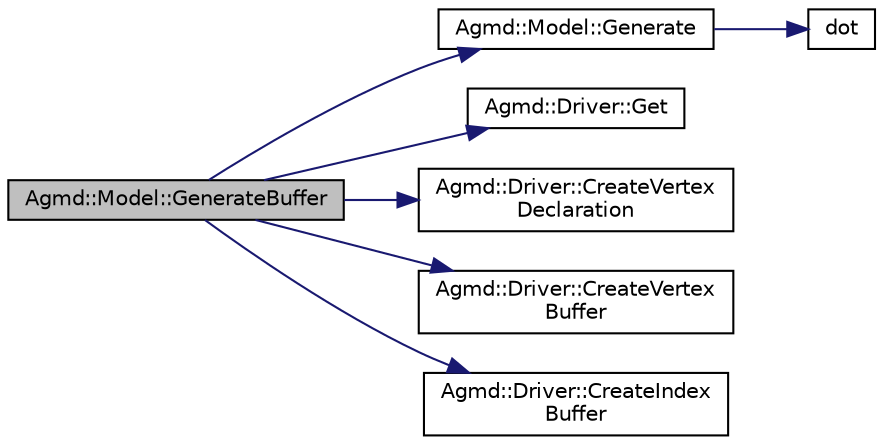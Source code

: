 digraph "Agmd::Model::GenerateBuffer"
{
  edge [fontname="Helvetica",fontsize="10",labelfontname="Helvetica",labelfontsize="10"];
  node [fontname="Helvetica",fontsize="10",shape=record];
  rankdir="LR";
  Node1 [label="Agmd::Model::GenerateBuffer",height=0.2,width=0.4,color="black", fillcolor="grey75", style="filled" fontcolor="black"];
  Node1 -> Node2 [color="midnightblue",fontsize="10",style="solid"];
  Node2 [label="Agmd::Model::Generate",height=0.2,width=0.4,color="black", fillcolor="white", style="filled",URL="$class_agmd_1_1_model.html#a38a209d271ccb493a14af4c2b247fbcf"];
  Node2 -> Node3 [color="midnightblue",fontsize="10",style="solid"];
  Node3 [label="dot",height=0.2,width=0.4,color="black", fillcolor="white", style="filled",URL="$_demo_2simplexnoise_8cpp.html#ac09abdb6d0f634024e3f63d92542e38f"];
  Node1 -> Node4 [color="midnightblue",fontsize="10",style="solid"];
  Node4 [label="Agmd::Driver::Get",height=0.2,width=0.4,color="black", fillcolor="white", style="filled",URL="$class_agmd_1_1_driver.html#aedf84a4d782cbaad6a5d5eb1fd17b682"];
  Node1 -> Node5 [color="midnightblue",fontsize="10",style="solid"];
  Node5 [label="Agmd::Driver::CreateVertex\lDeclaration",height=0.2,width=0.4,color="black", fillcolor="white", style="filled",URL="$class_agmd_1_1_driver.html#a93266682368c862356b50269041f983f"];
  Node1 -> Node6 [color="midnightblue",fontsize="10",style="solid"];
  Node6 [label="Agmd::Driver::CreateVertex\lBuffer",height=0.2,width=0.4,color="black", fillcolor="white", style="filled",URL="$class_agmd_1_1_driver.html#aeb0311aeb0121cf0ea859cc7f67213df"];
  Node1 -> Node7 [color="midnightblue",fontsize="10",style="solid"];
  Node7 [label="Agmd::Driver::CreateIndex\lBuffer",height=0.2,width=0.4,color="black", fillcolor="white", style="filled",URL="$class_agmd_1_1_driver.html#a73a2d51147230616672aa7a1b4dd48dc"];
}
